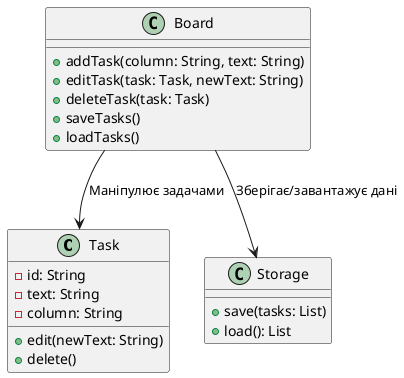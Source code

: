 @startuml
class Task {
    - id: String
    - text: String
    - column: String
    + edit(newText: String)
    + delete()
}

class Board {
    + addTask(column: String, text: String)
    + editTask(task: Task, newText: String)
    + deleteTask(task: Task)
    + saveTasks()
    + loadTasks()
}

class Storage {
    + save(tasks: List)
    + load(): List
}

Board --> Task : "Маніпулює задачами"
Board --> Storage : "Зберігає/завантажує дані"
@enduml
